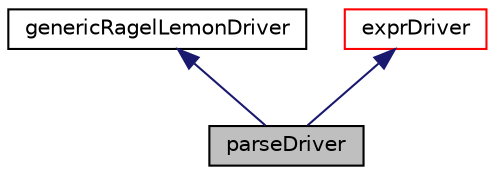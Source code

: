 digraph "parseDriver"
{
  bgcolor="transparent";
  edge [fontname="Helvetica",fontsize="10",labelfontname="Helvetica",labelfontsize="10"];
  node [fontname="Helvetica",fontsize="10",shape=record];
  Node1 [label="parseDriver",height=0.2,width=0.4,color="black", fillcolor="grey75", style="filled" fontcolor="black"];
  Node2 -> Node1 [dir="back",color="midnightblue",fontsize="10",style="solid",fontname="Helvetica"];
  Node2 [label="genericRagelLemonDriver",height=0.2,width=0.4,color="black",URL="$classFoam_1_1parsing_1_1genericRagelLemonDriver.html",tooltip="Generic interface code for Ragel/Lemon combination Subclasses should implement one or more process() ..."];
  Node3 -> Node1 [dir="back",color="midnightblue",fontsize="10",style="solid",fontname="Helvetica"];
  Node3 [label="exprDriver",height=0.2,width=0.4,color="red",URL="$classFoam_1_1expressions_1_1exprDriver.html",tooltip="Base driver for parsing (field) values. "];
}
